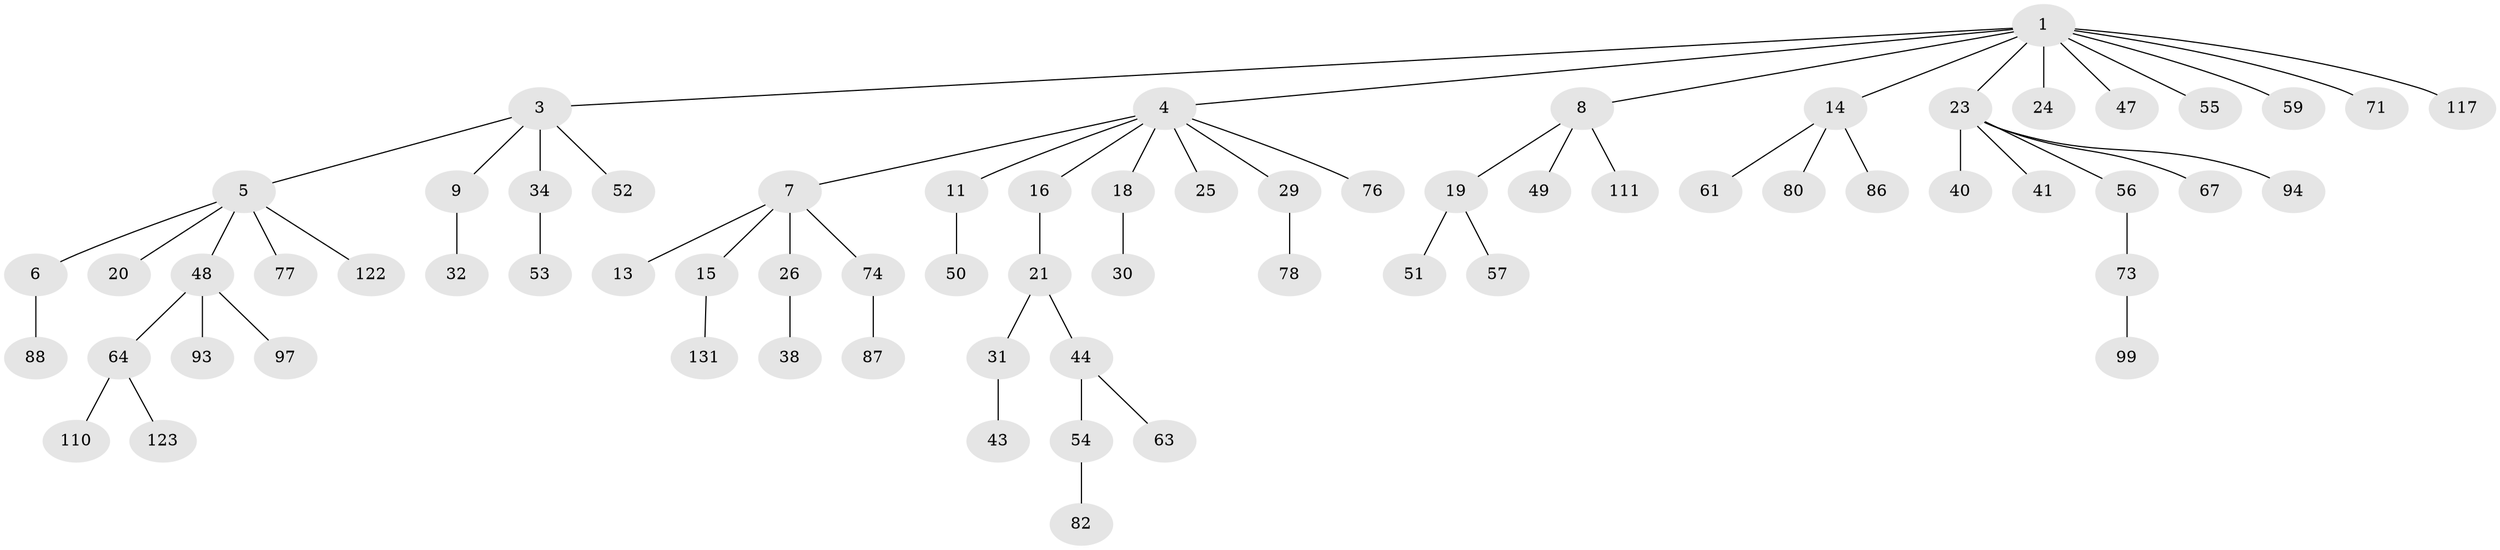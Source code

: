 // original degree distribution, {6: 0.007352941176470588, 7: 0.007352941176470588, 5: 0.04411764705882353, 8: 0.007352941176470588, 4: 0.058823529411764705, 2: 0.20588235294117646, 3: 0.14705882352941177, 1: 0.5220588235294118}
// Generated by graph-tools (version 1.1) at 2025/15/03/09/25 04:15:28]
// undirected, 68 vertices, 67 edges
graph export_dot {
graph [start="1"]
  node [color=gray90,style=filled];
  1 [super="+2"];
  3;
  4;
  5 [super="+12+75"];
  6 [super="+85+17+101"];
  7 [super="+10+28"];
  8 [super="+45+79"];
  9 [super="+22"];
  11;
  13 [super="+114"];
  14 [super="+33"];
  15;
  16 [super="+39"];
  18;
  19;
  20;
  21;
  23 [super="+27+42"];
  24 [super="+83"];
  25 [super="+133+89"];
  26 [super="+127"];
  29 [super="+36"];
  30 [super="+66+81"];
  31 [super="+100+35"];
  32 [super="+96"];
  34;
  38;
  40;
  41 [super="+46"];
  43;
  44;
  47;
  48 [super="+90"];
  49 [super="+58"];
  50;
  51 [super="+84"];
  52 [super="+105"];
  53;
  54;
  55;
  56 [super="+119"];
  57 [super="+60+134+98"];
  59 [super="+112+68"];
  61 [super="+62+108+69"];
  63;
  64;
  67 [super="+136"];
  71 [super="+91"];
  73;
  74;
  76;
  77 [super="+121+124"];
  78;
  80;
  82 [super="+95+132"];
  86;
  87;
  88;
  93;
  94;
  97 [super="+106"];
  99;
  110;
  111;
  117;
  122;
  123;
  131;
  1 -- 3;
  1 -- 4;
  1 -- 55;
  1 -- 71;
  1 -- 117;
  1 -- 23;
  1 -- 8;
  1 -- 24;
  1 -- 59;
  1 -- 14;
  1 -- 47;
  3 -- 5;
  3 -- 9;
  3 -- 34;
  3 -- 52;
  4 -- 7;
  4 -- 11;
  4 -- 16;
  4 -- 18;
  4 -- 25;
  4 -- 29;
  4 -- 76;
  5 -- 6;
  5 -- 48;
  5 -- 122;
  5 -- 20;
  5 -- 77;
  6 -- 88;
  7 -- 15;
  7 -- 74;
  7 -- 26;
  7 -- 13;
  8 -- 19;
  8 -- 49;
  8 -- 111;
  9 -- 32;
  11 -- 50;
  14 -- 86;
  14 -- 80;
  14 -- 61;
  15 -- 131;
  16 -- 21;
  18 -- 30;
  19 -- 51;
  19 -- 57;
  21 -- 31;
  21 -- 44;
  23 -- 40;
  23 -- 67;
  23 -- 56;
  23 -- 41;
  23 -- 94;
  26 -- 38;
  29 -- 78;
  31 -- 43;
  34 -- 53;
  44 -- 54;
  44 -- 63;
  48 -- 64;
  48 -- 97;
  48 -- 93;
  54 -- 82;
  56 -- 73;
  64 -- 110;
  64 -- 123;
  73 -- 99;
  74 -- 87;
}
